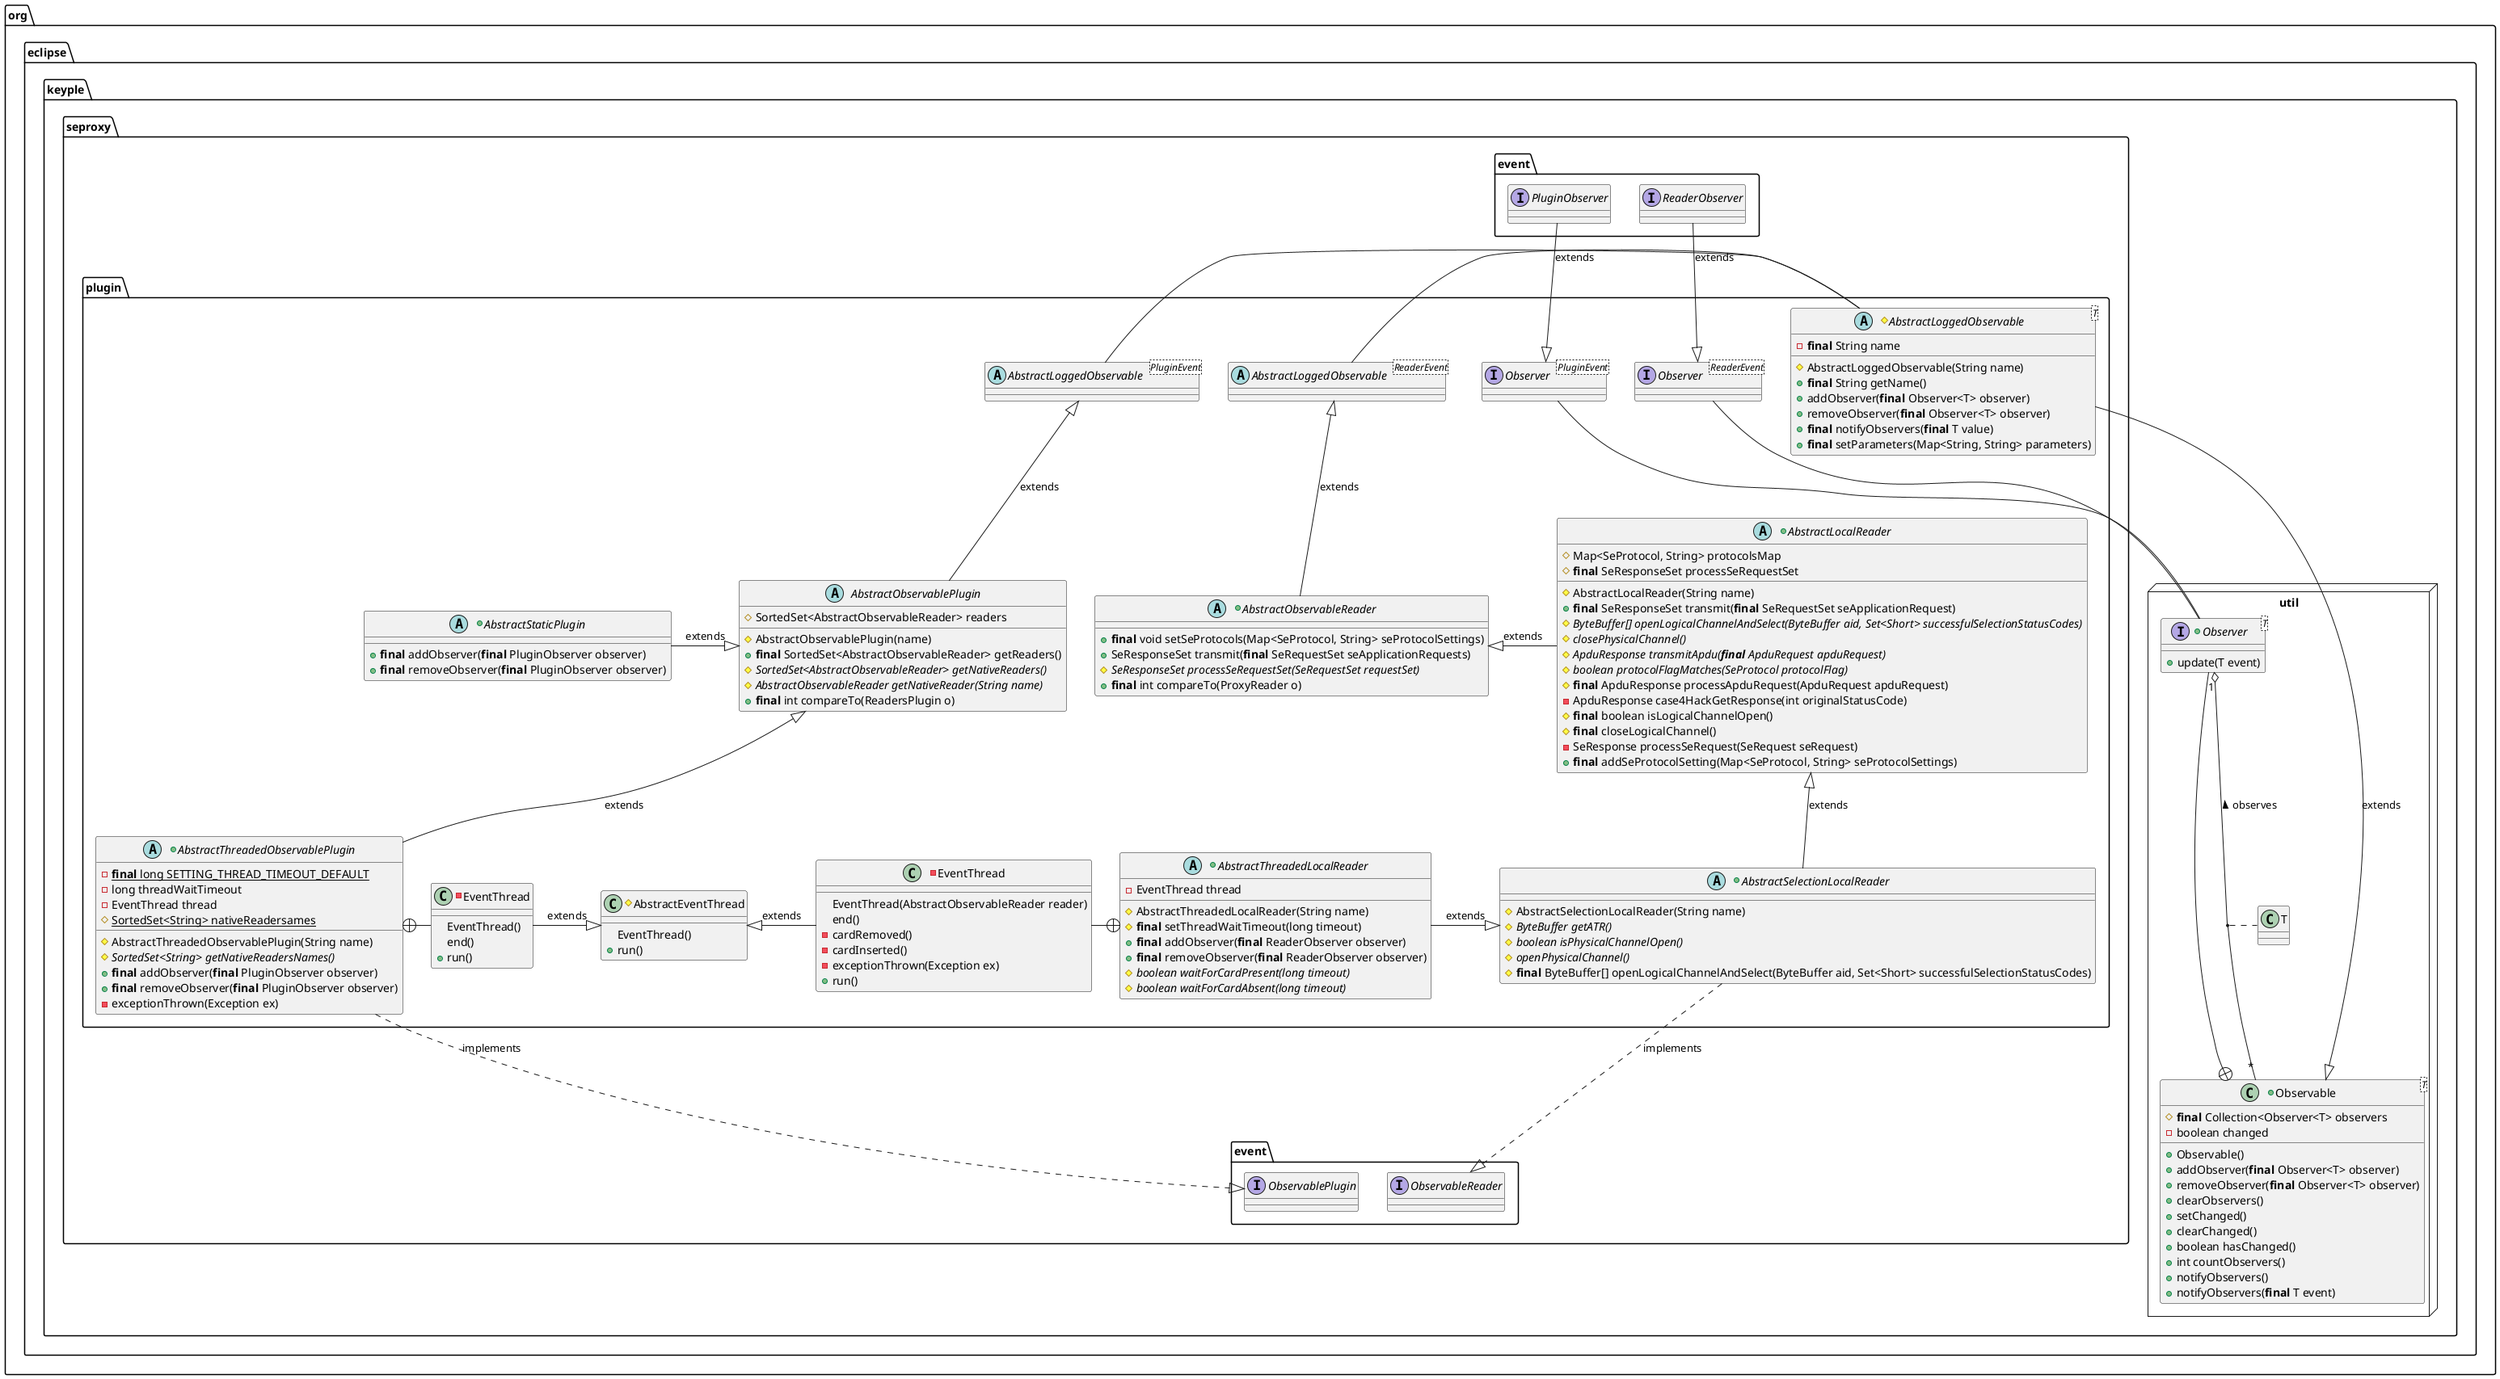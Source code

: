 '---------------------------------------------------------------------------------
' Copyright (c) 2018 Calypso Networks Association https://www.calypsonet-asso.org/
'
' See the NOTICE file(s) distributed with this work for additional
' information regarding copyright ownership.
'
' This program and the accompanying materials are made available under the
' terms of the Eclipse Public License 2.0 which is available at
' http://www.eclipse.org/legal/epl-2.0
'
' SPDX-License-Identifier: EPL-2.0 4
'---------------------------------------------------------------------------------

@startuml
package org.eclipse.keyple.seproxy #FFFFFF {

package "event" as event_observer #FFFFFF {
interface PluginObserver
interface ReaderObserver
}

package plugin #FFFFFF {

'!include ./KeypleClassDiagram_SeProxy_Elements.iuml!OBSERVABLE_PATTERN
package org.eclipse.keyple.util <<Node>> #FFFFFF {
  +class Observable<T> {
    #<b>final</b> Collection<Observer<T> observers
    -boolean changed
    +Observable()
    +addObserver(<b>final</b> Observer<T> observer)
    +removeObserver(<b>final</b> Observer<T> observer)
    +clearObservers()
    +setChanged()
    +clearChanged()
    +boolean hasChanged()
    +int countObservers()
    +notifyObservers()
    +notifyObservers(<b>final</b> T event)
  }

  +interface Observer<T> {
    +update(T event)
  }

  Observable +-up- Observer

  Observer "1" o-down- "*" Observable : observes <
  (Observable, Observer) . T
}

'!include ./KeypleClassDiagram_SeProxy_Elements.iuml!OBSERVABLE_LOG
  #abstract AbstractLoggedObservable<T> {
    -<b>final</b> String name
    #AbstractLoggedObservable(String name)
    +<b>final</b> String getName()
    +addObserver(<b>final</b> Observer<T> observer)
    +removeObserver(<b>final</b> Observer<T> observer)
    +<b>final</b> notifyObservers(<b>final</b> T value)
    +<b>final</b> setParameters(Map<String, String> parameters)
  }
  AbstractLoggedObservable -up-|> Observable : extends

'!include ./KeypleClassDiagram_SeProxy_Elements.iuml!FACTORIZE_EVENT_PLUGIN

'!include ./KeypleClassDiagram_SeProxy_Elements.iuml!FACTORIZE_EVENT_READER
+abstract AbstractObservableReader {
  +<b>final</b> void setSeProtocols(Map<SeProtocol, String> seProtocolSettings)
  +SeResponseSet transmit(<b>final</b> SeRequestSet seApplicationRequests)
  #{abstract} SeResponseSet processSeRequestSet(SeRequestSet requestSet)
  +<b>final</b> int compareTo(ProxyReader o)
}

interface "Observer<ReaderEvent>" as Observer_ReaderEvent
abstract "AbstractLoggedObservable<ReaderEvent>" as AbstractLoggedObservable_ReaderEvent

AbstractLoggedObservable_ReaderEvent -left- AbstractLoggedObservable
AbstractObservableReader -up-|> AbstractLoggedObservable_ReaderEvent : extends

'!include ./KeypleClassDiagram_SeProxy_Elements.iuml!FACTORIZE_PLUGIN
abstract AbstractObservablePlugin {
  #SortedSet<AbstractObservableReader> readers
  #AbstractObservablePlugin(name)
  +<b>final</b> SortedSet<AbstractObservableReader> getReaders()
  #{abstract} SortedSet<AbstractObservableReader> getNativeReaders()
  #{abstract} AbstractObservableReader getNativeReader(String name)
  +<b>final</b> int compareTo(ReadersPlugin o)
}

+abstract AbstractThreadedObservablePlugin {
  -{static}<b>final</b> long SETTING_THREAD_TIMEOUT_DEFAULT
  -long threadWaitTimeout
  -EventThread thread
  #{static} SortedSet<String> nativeReadersames
  #AbstractThreadedObservablePlugin(String name)
  #{abstract} SortedSet<String> getNativeReadersNames()
  +<b>final</b> addObserver(<b>final</b> PluginObserver observer)
  +<b>final</b> removeObserver(<b>final</b> PluginObserver observer)
  -exceptionThrown(Exception ex)
}

-class "EventThread" as EventThread_Plugin {
  EventThread()
  end()
  +run()
}

#class AbstractEventThread {
  EventThread()
  +run()
}

+abstract AbstractStaticPlugin {
  +<b>final</b> addObserver(<b>final</b> PluginObserver observer)
  +<b>final</b> removeObserver(<b>final</b> PluginObserver observer)
}

abstract "AbstractLoggedObservable<PluginEvent>" as AbstractLoggedObservable_PluginEvent
interface "Observer<PluginEvent>" as Observer_PluginEvent

AbstractLoggedObservable_PluginEvent -right- AbstractLoggedObservable
AbstractObservablePlugin -up-|> AbstractLoggedObservable_PluginEvent : extends

Observer -up- Observer_PluginEvent
PluginObserver -down-|> Observer_PluginEvent : extends
Observer -up- Observer_ReaderEvent
ReaderObserver -down-|> Observer_ReaderEvent : extends

AbstractLoggedObservable_PluginEvent -right[hidden]--> AbstractLoggedObservable_ReaderEvent
AbstractObservablePlugin -right[hidden]--> AbstractObservableReader

AbstractObservablePlugin <|-down- AbstractThreadedObservablePlugin : extends

AbstractThreadedObservablePlugin +-right- EventThread_Plugin
EventThread_Plugin -right-|> AbstractEventThread : extends

AbstractStaticPlugin -right-|> AbstractObservablePlugin : extends

'!include ./KeypleClassDiagram_SeProxy_Elements.iuml!FACTORIZE_LOCAL_READER
+abstract AbstractLocalReader {
  #Map<SeProtocol, String> protocolsMap
  #AbstractLocalReader(String name)
  +<b>final</b> SeResponseSet transmit(<b>final</b> SeRequestSet seApplicationRequest)
  #{abstract} ByteBuffer[] openLogicalChannelAndSelect(ByteBuffer aid, Set<Short> successfulSelectionStatusCodes)
  #{abstract} closePhysicalChannel()
  #{abstract} ApduResponse transmitApdu(<b>final</b> ApduRequest apduRequest)
  #{abstract} boolean protocolFlagMatches(SeProtocol protocolFlag)
  #<b>final</b> ApduResponse processApduRequest(ApduRequest apduRequest)
  -ApduResponse case4HackGetResponse(int originalStatusCode)
  #<b>final</b> SeResponseSet processSeRequestSet
  #<b>final</b> boolean isLogicalChannelOpen()
  #<b>final</b> closeLogicalChannel()
  -SeResponse processSeRequest(SeRequest seRequest)
  +<b>final</b> addSeProtocolSetting(Map<SeProtocol, String> seProtocolSettings)
}

+abstract AbstractSelectionLocalReader {
  #AbstractSelectionLocalReader(String name)
  #{abstract} ByteBuffer getATR()
  #{abstract} boolean isPhysicalChannelOpen()
  #{abstract} openPhysicalChannel()
  #<b>final</b> ByteBuffer[] openLogicalChannelAndSelect(ByteBuffer aid, Set<Short> successfulSelectionStatusCodes)
}

+abstract AbstractThreadedLocalReader {
  -EventThread thread
  #AbstractThreadedLocalReader(String name)
  #<b>final</b> setThreadWaitTimeout(long timeout)
  +<b>final</b> addObserver(<b>final</b> ReaderObserver observer)
  +<b>final</b> removeObserver(<b>final</b> ReaderObserver observer)
  #{abstract} boolean waitForCardPresent(long timeout)
  #{abstract} boolean waitForCardAbsent(long timeout)
}

-class "EventThread" as EventThread_Reader {
  EventThread(AbstractObservableReader reader)
  end()
  -cardRemoved()
  -cardInserted()
  -exceptionThrown(Exception ex)
  +run()
}

AbstractLocalReader <|-down- AbstractSelectionLocalReader : extends
AbstractThreadedLocalReader -right-|> AbstractSelectionLocalReader: extends

AbstractThreadedLocalReader +-left- EventThread_Reader
AbstractEventThread <|-right- EventThread_Reader : extends

AbstractObservableReader <|-right- AbstractLocalReader : extends
}

package "event" as event_observable #FFFFFF {
interface ObservablePlugin
interface ObservableReader
}

AbstractThreadedObservablePlugin .down.|> ObservablePlugin : implements
AbstractSelectionLocalReader .down.|> ObservableReader : implements

}
@enduml


